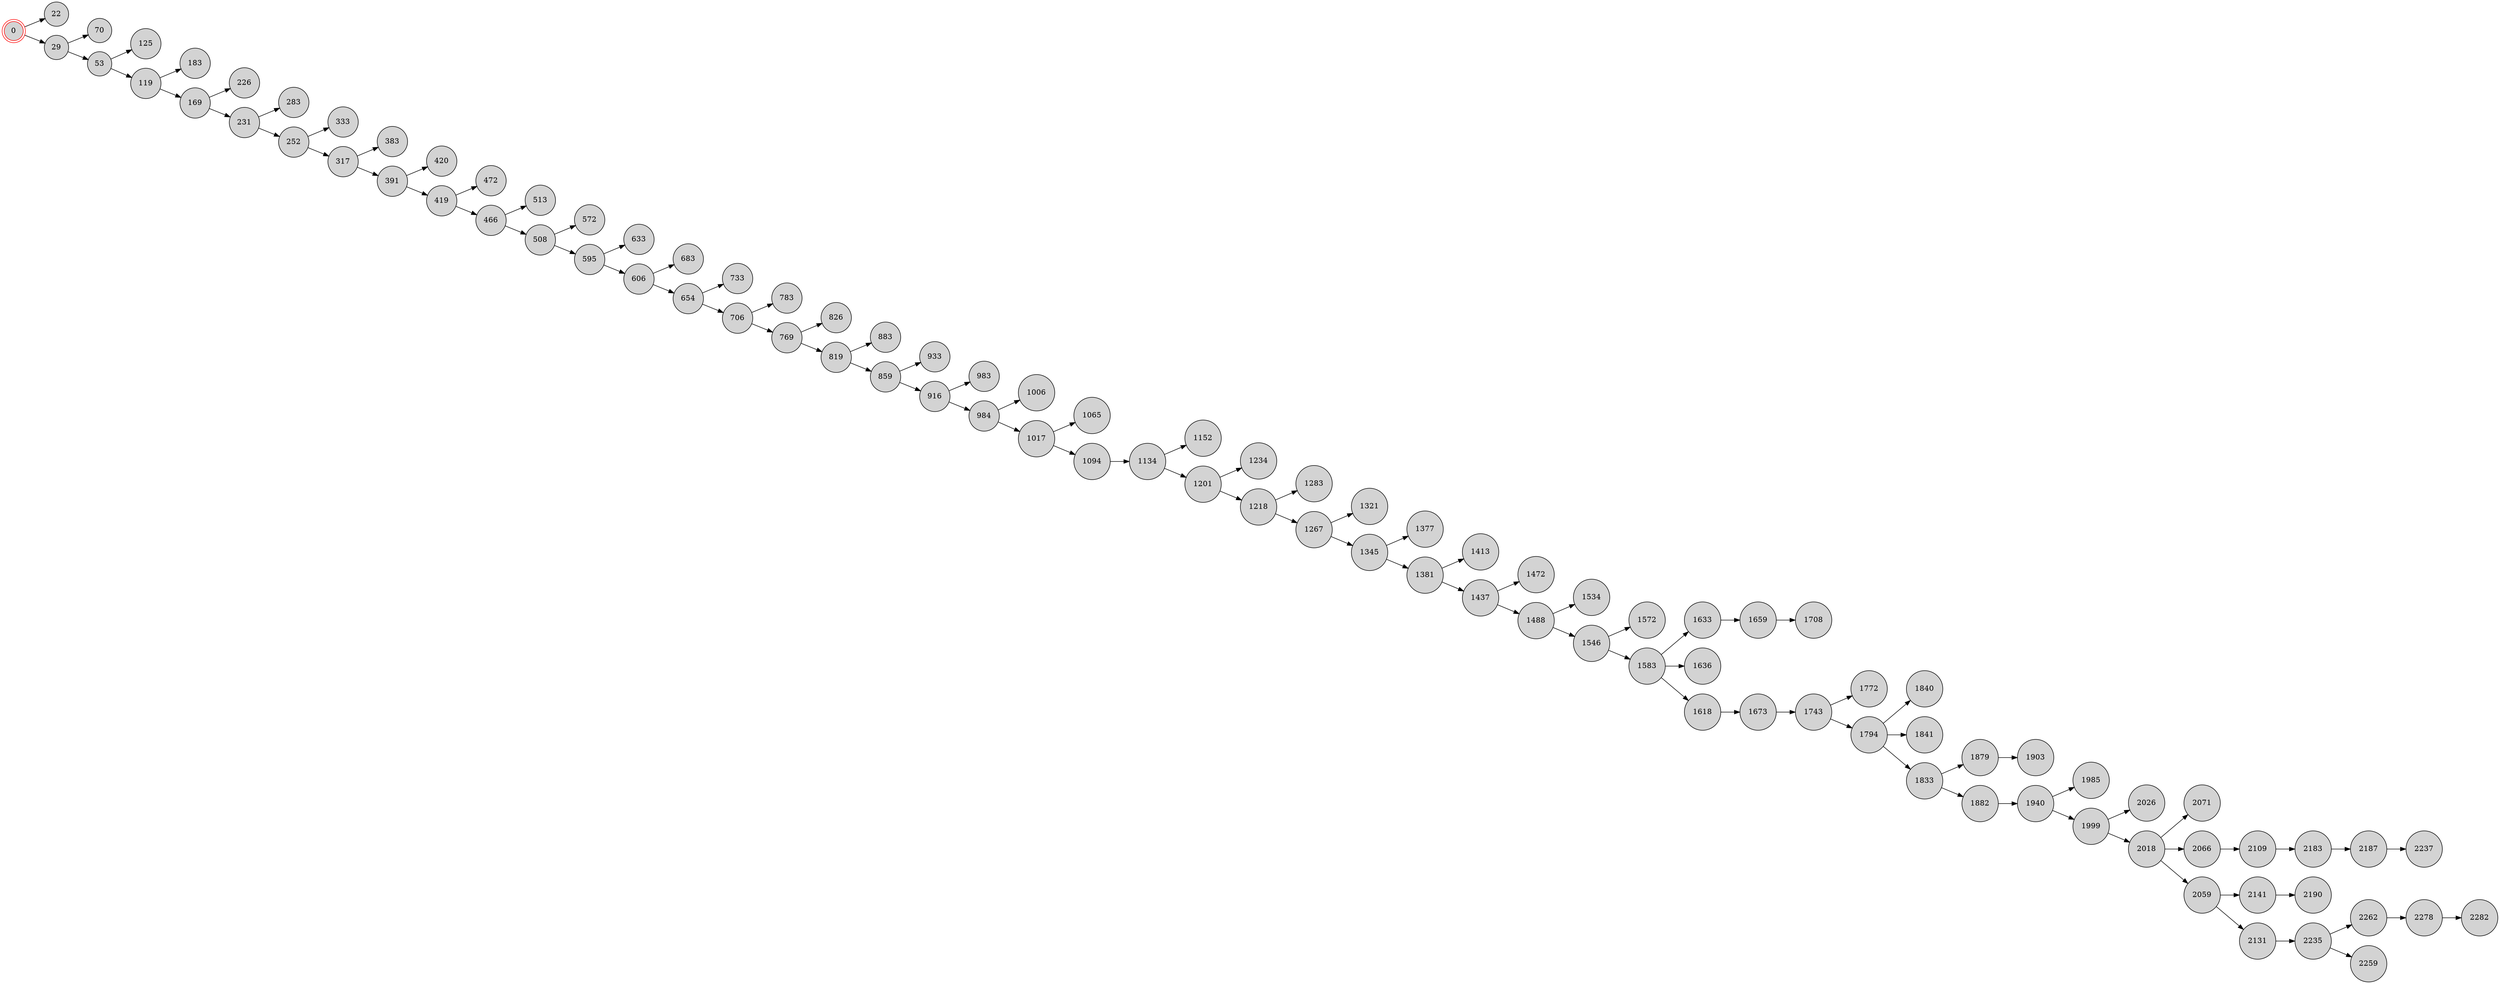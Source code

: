 digraph BlockchainTree {
    rankdir=LR;
    node [shape=circle, style=filled, fillcolor=lightgray];

    0 [shape=doublecircle, color=red];
    0 -> 22;
    0 -> 29;
    29 -> 70;
    29 -> 53;
    53 -> 125;
    53 -> 119;
    119 -> 183;
    119 -> 169;
    169 -> 226;
    169 -> 231;
    231 -> 283;
    231 -> 252;
    252 -> 333;
    252 -> 317;
    317 -> 383;
    317 -> 391;
    391 -> 420;
    391 -> 419;
    419 -> 472;
    419 -> 466;
    466 -> 513;
    466 -> 508;
    508 -> 572;
    508 -> 595;
    595 -> 633;
    595 -> 606;
    606 -> 683;
    606 -> 654;
    654 -> 733;
    654 -> 706;
    706 -> 783;
    706 -> 769;
    769 -> 826;
    769 -> 819;
    819 -> 883;
    819 -> 859;
    859 -> 933;
    859 -> 916;
    916 -> 983;
    916 -> 984;
    984 -> 1006;
    984 -> 1017;
    1017 -> 1065;
    1017 -> 1094;
    1094 -> 1134;
    1134 -> 1152;
    1134 -> 1201;
    1201 -> 1234;
    1201 -> 1218;
    1218 -> 1283;
    1218 -> 1267;
    1267 -> 1321;
    1267 -> 1345;
    1345 -> 1377;
    1345 -> 1381;
    1381 -> 1413;
    1381 -> 1437;
    1437 -> 1472;
    1437 -> 1488;
    1488 -> 1534;
    1488 -> 1546;
    1546 -> 1572;
    1546 -> 1583;
    1583 -> 1633;
    1633 -> 1659;
    1583 -> 1636;
    1583 -> 1618;
    1659 -> 1708;
    1618 -> 1673;
    1673 -> 1743;
    1743 -> 1772;
    1743 -> 1794;
    1794 -> 1840;
    1794 -> 1841;
    1794 -> 1833;
    1833 -> 1879;
    1879 -> 1903;
    1833 -> 1882;
    1882 -> 1940;
    1940 -> 1985;
    1940 -> 1999;
    1999 -> 2026;
    1999 -> 2018;
    2018 -> 2071;
    2018 -> 2066;
    2018 -> 2059;
    2059 -> 2141;
    2066 -> 2109;
    2109 -> 2183;
    2141 -> 2190;
    2059 -> 2131;
    2183 -> 2187;
    2131 -> 2235;
    2235 -> 2262;
    2262 -> 2278;
    2278 -> 2282;
    2187 -> 2237;
    2235 -> 2259;
}
